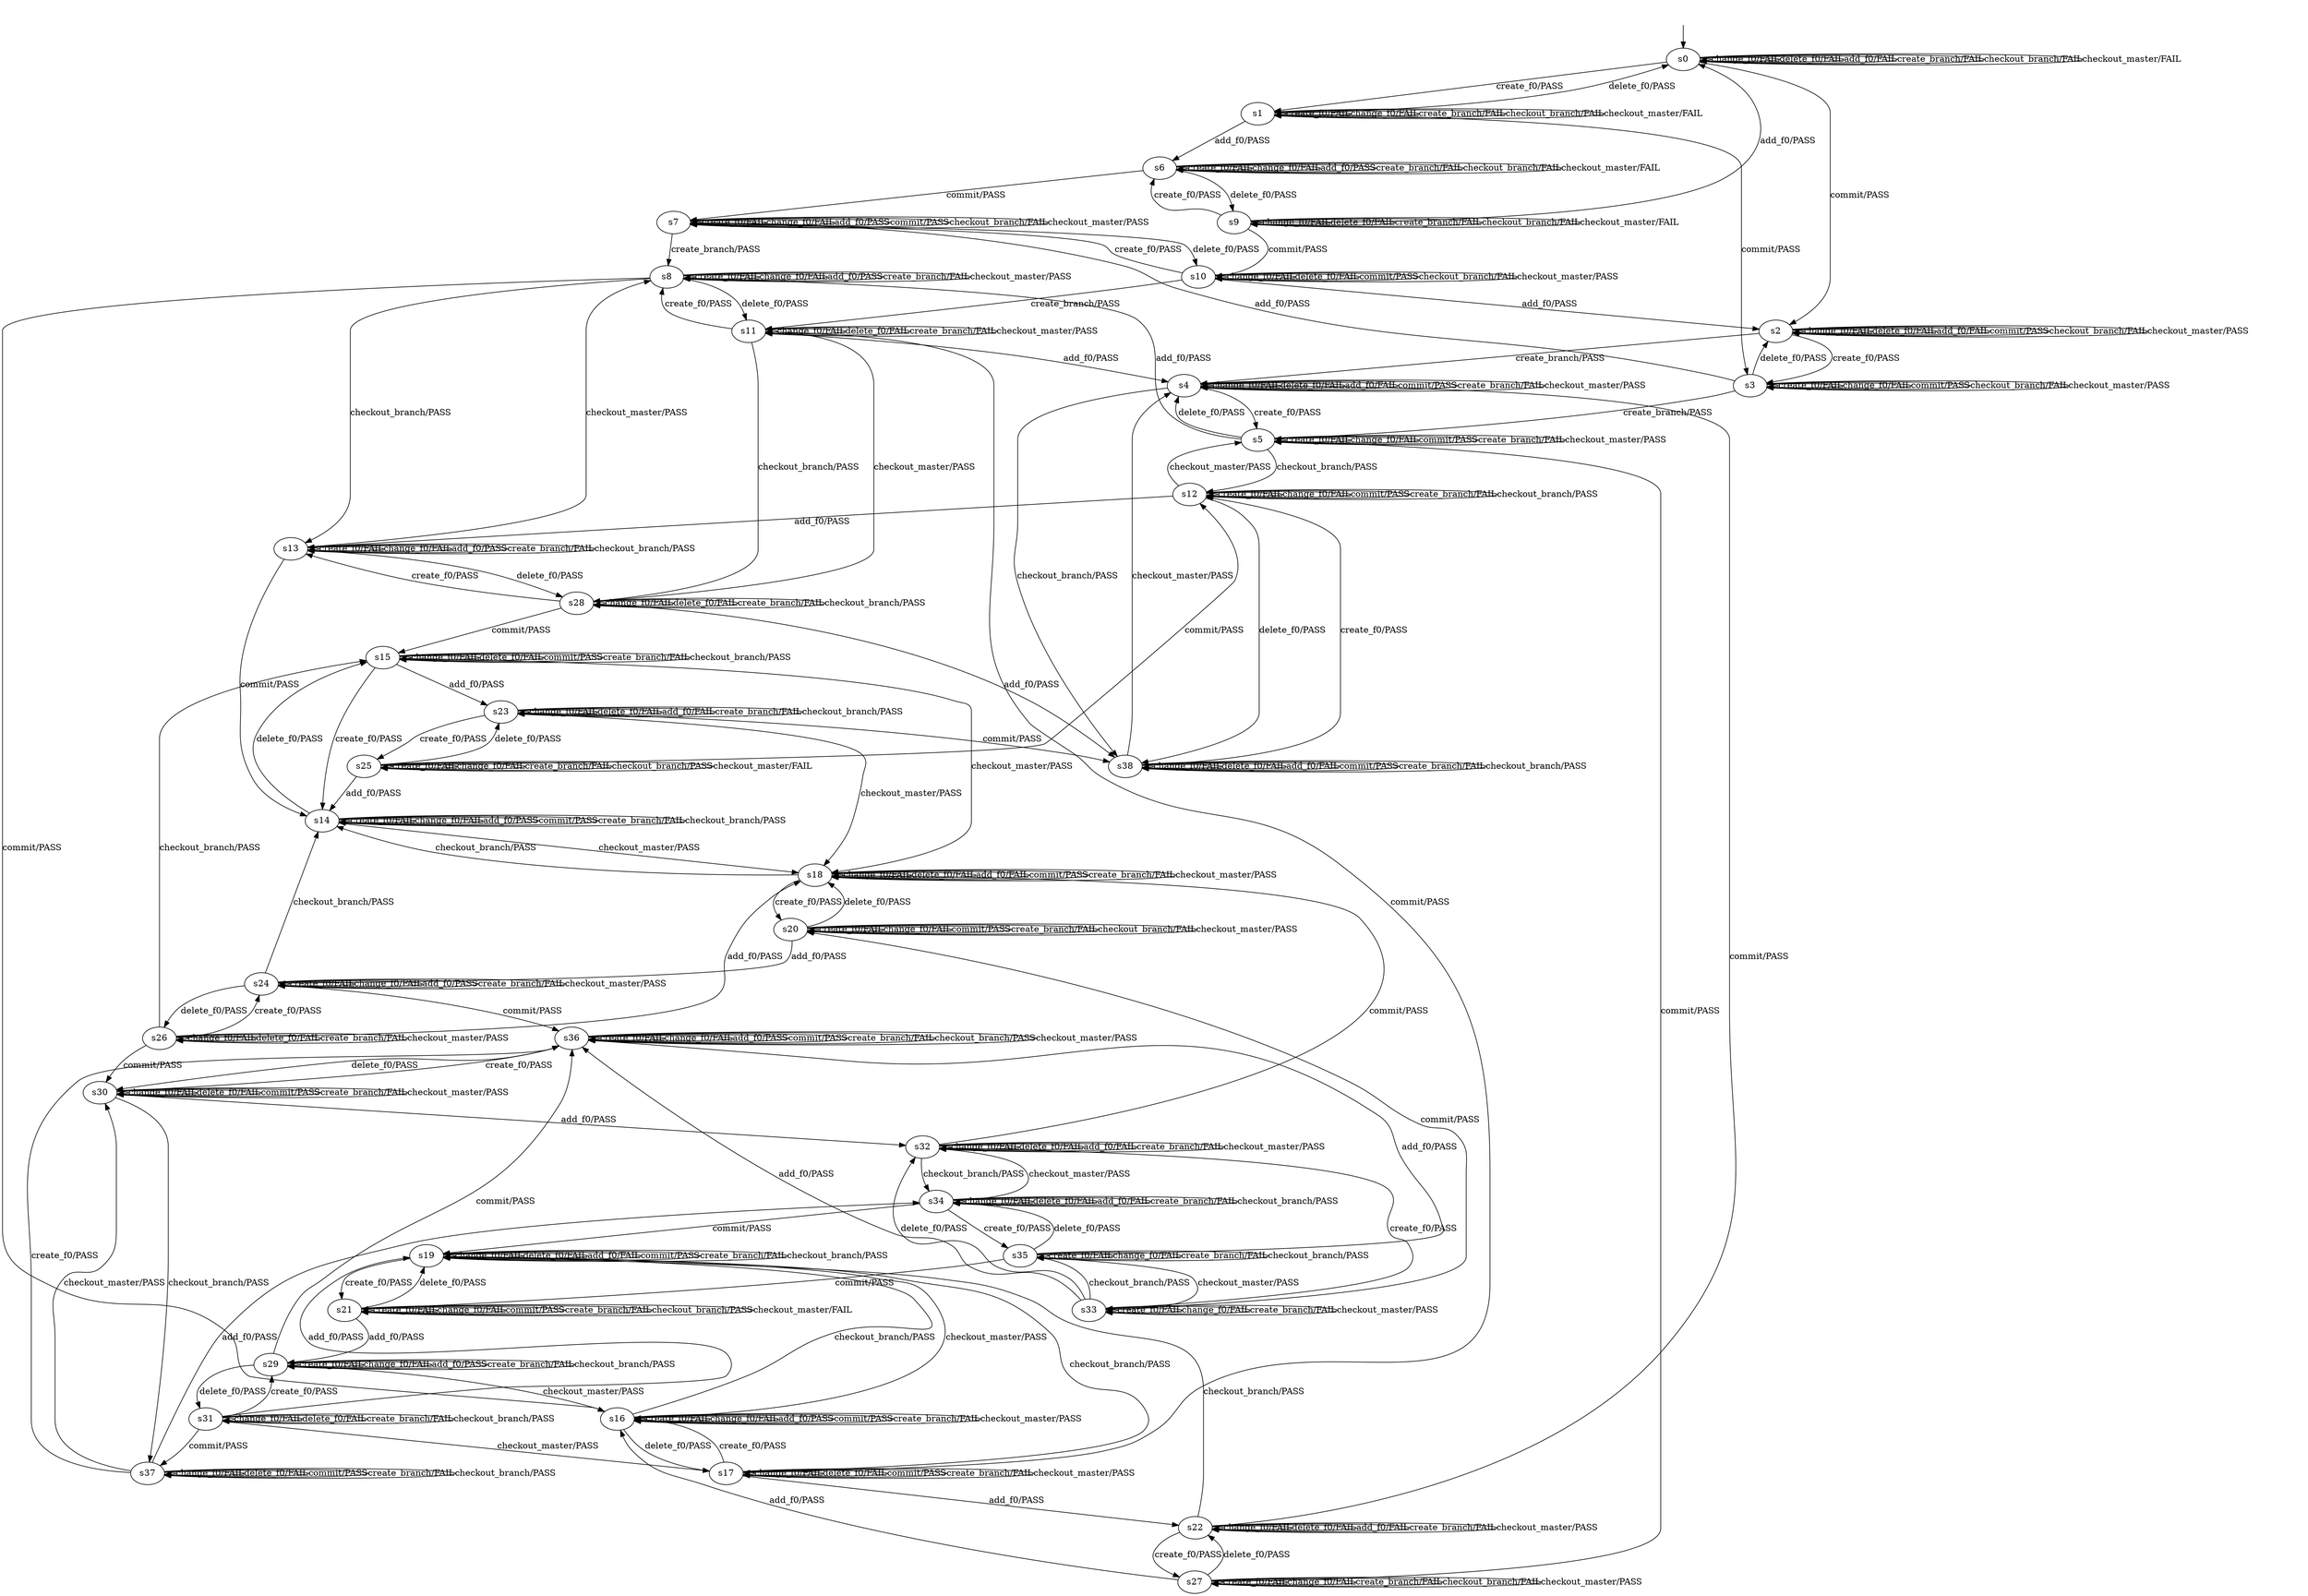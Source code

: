 digraph cmd_empty_True_basics_with_remotes_and_branches_KV {
s0 [label="s0"];
s1 [label="s1"];
s2 [label="s2"];
s3 [label="s3"];
s4 [label="s4"];
s5 [label="s5"];
s6 [label="s6"];
s7 [label="s7"];
s8 [label="s8"];
s9 [label="s9"];
s10 [label="s10"];
s11 [label="s11"];
s12 [label="s12"];
s13 [label="s13"];
s14 [label="s14"];
s15 [label="s15"];
s16 [label="s16"];
s17 [label="s17"];
s18 [label="s18"];
s19 [label="s19"];
s20 [label="s20"];
s21 [label="s21"];
s22 [label="s22"];
s23 [label="s23"];
s24 [label="s24"];
s25 [label="s25"];
s26 [label="s26"];
s27 [label="s27"];
s28 [label="s28"];
s29 [label="s29"];
s30 [label="s30"];
s31 [label="s31"];
s32 [label="s32"];
s33 [label="s33"];
s34 [label="s34"];
s35 [label="s35"];
s36 [label="s36"];
s37 [label="s37"];
s38 [label="s38"];
s0 -> s1  [label="create_f0/PASS"];
s0 -> s0  [label="change_f0/FAIL"];
s0 -> s0  [label="delete_f0/FAIL"];
s0 -> s0  [label="add_f0/FAIL"];
s0 -> s2  [label="commit/PASS"];
s0 -> s0  [label="create_branch/FAIL"];
s0 -> s0  [label="checkout_branch/FAIL"];
s0 -> s0  [label="checkout_master/FAIL"];
s1 -> s1  [label="create_f0/FAIL"];
s1 -> s1  [label="change_f0/FAIL"];
s1 -> s0  [label="delete_f0/PASS"];
s1 -> s6  [label="add_f0/PASS"];
s1 -> s3  [label="commit/PASS"];
s1 -> s1  [label="create_branch/FAIL"];
s1 -> s1  [label="checkout_branch/FAIL"];
s1 -> s1  [label="checkout_master/FAIL"];
s2 -> s3  [label="create_f0/PASS"];
s2 -> s2  [label="change_f0/FAIL"];
s2 -> s2  [label="delete_f0/FAIL"];
s2 -> s2  [label="add_f0/FAIL"];
s2 -> s2  [label="commit/PASS"];
s2 -> s4  [label="create_branch/PASS"];
s2 -> s2  [label="checkout_branch/FAIL"];
s2 -> s2  [label="checkout_master/PASS"];
s3 -> s3  [label="create_f0/FAIL"];
s3 -> s3  [label="change_f0/FAIL"];
s3 -> s2  [label="delete_f0/PASS"];
s3 -> s7  [label="add_f0/PASS"];
s3 -> s3  [label="commit/PASS"];
s3 -> s5  [label="create_branch/PASS"];
s3 -> s3  [label="checkout_branch/FAIL"];
s3 -> s3  [label="checkout_master/PASS"];
s4 -> s5  [label="create_f0/PASS"];
s4 -> s4  [label="change_f0/FAIL"];
s4 -> s4  [label="delete_f0/FAIL"];
s4 -> s4  [label="add_f0/FAIL"];
s4 -> s4  [label="commit/PASS"];
s4 -> s4  [label="create_branch/FAIL"];
s4 -> s38  [label="checkout_branch/PASS"];
s4 -> s4  [label="checkout_master/PASS"];
s5 -> s5  [label="create_f0/FAIL"];
s5 -> s5  [label="change_f0/FAIL"];
s5 -> s4  [label="delete_f0/PASS"];
s5 -> s8  [label="add_f0/PASS"];
s5 -> s5  [label="commit/PASS"];
s5 -> s5  [label="create_branch/FAIL"];
s5 -> s12  [label="checkout_branch/PASS"];
s5 -> s5  [label="checkout_master/PASS"];
s6 -> s6  [label="create_f0/FAIL"];
s6 -> s6  [label="change_f0/FAIL"];
s6 -> s9  [label="delete_f0/PASS"];
s6 -> s6  [label="add_f0/PASS"];
s6 -> s7  [label="commit/PASS"];
s6 -> s6  [label="create_branch/FAIL"];
s6 -> s6  [label="checkout_branch/FAIL"];
s6 -> s6  [label="checkout_master/FAIL"];
s7 -> s7  [label="create_f0/FAIL"];
s7 -> s7  [label="change_f0/FAIL"];
s7 -> s10  [label="delete_f0/PASS"];
s7 -> s7  [label="add_f0/PASS"];
s7 -> s7  [label="commit/PASS"];
s7 -> s8  [label="create_branch/PASS"];
s7 -> s7  [label="checkout_branch/FAIL"];
s7 -> s7  [label="checkout_master/PASS"];
s8 -> s8  [label="create_f0/FAIL"];
s8 -> s8  [label="change_f0/FAIL"];
s8 -> s11  [label="delete_f0/PASS"];
s8 -> s8  [label="add_f0/PASS"];
s8 -> s16  [label="commit/PASS"];
s8 -> s8  [label="create_branch/FAIL"];
s8 -> s13  [label="checkout_branch/PASS"];
s8 -> s8  [label="checkout_master/PASS"];
s9 -> s6  [label="create_f0/PASS"];
s9 -> s9  [label="change_f0/FAIL"];
s9 -> s9  [label="delete_f0/FAIL"];
s9 -> s0  [label="add_f0/PASS"];
s9 -> s10  [label="commit/PASS"];
s9 -> s9  [label="create_branch/FAIL"];
s9 -> s9  [label="checkout_branch/FAIL"];
s9 -> s9  [label="checkout_master/FAIL"];
s10 -> s7  [label="create_f0/PASS"];
s10 -> s10  [label="change_f0/FAIL"];
s10 -> s10  [label="delete_f0/FAIL"];
s10 -> s2  [label="add_f0/PASS"];
s10 -> s10  [label="commit/PASS"];
s10 -> s11  [label="create_branch/PASS"];
s10 -> s10  [label="checkout_branch/FAIL"];
s10 -> s10  [label="checkout_master/PASS"];
s11 -> s8  [label="create_f0/PASS"];
s11 -> s11  [label="change_f0/FAIL"];
s11 -> s11  [label="delete_f0/FAIL"];
s11 -> s4  [label="add_f0/PASS"];
s11 -> s17  [label="commit/PASS"];
s11 -> s11  [label="create_branch/FAIL"];
s11 -> s28  [label="checkout_branch/PASS"];
s11 -> s11  [label="checkout_master/PASS"];
s12 -> s12  [label="create_f0/FAIL"];
s12 -> s12  [label="change_f0/FAIL"];
s12 -> s38  [label="delete_f0/PASS"];
s12 -> s13  [label="add_f0/PASS"];
s12 -> s12  [label="commit/PASS"];
s12 -> s12  [label="create_branch/FAIL"];
s12 -> s12  [label="checkout_branch/PASS"];
s12 -> s5  [label="checkout_master/PASS"];
s13 -> s13  [label="create_f0/FAIL"];
s13 -> s13  [label="change_f0/FAIL"];
s13 -> s28  [label="delete_f0/PASS"];
s13 -> s13  [label="add_f0/PASS"];
s13 -> s14  [label="commit/PASS"];
s13 -> s13  [label="create_branch/FAIL"];
s13 -> s13  [label="checkout_branch/PASS"];
s13 -> s8  [label="checkout_master/PASS"];
s14 -> s14  [label="create_f0/FAIL"];
s14 -> s14  [label="change_f0/FAIL"];
s14 -> s15  [label="delete_f0/PASS"];
s14 -> s14  [label="add_f0/PASS"];
s14 -> s14  [label="commit/PASS"];
s14 -> s14  [label="create_branch/FAIL"];
s14 -> s14  [label="checkout_branch/PASS"];
s14 -> s18  [label="checkout_master/PASS"];
s15 -> s14  [label="create_f0/PASS"];
s15 -> s15  [label="change_f0/FAIL"];
s15 -> s15  [label="delete_f0/FAIL"];
s15 -> s23  [label="add_f0/PASS"];
s15 -> s15  [label="commit/PASS"];
s15 -> s15  [label="create_branch/FAIL"];
s15 -> s15  [label="checkout_branch/PASS"];
s15 -> s18  [label="checkout_master/PASS"];
s16 -> s16  [label="create_f0/FAIL"];
s16 -> s16  [label="change_f0/FAIL"];
s16 -> s17  [label="delete_f0/PASS"];
s16 -> s16  [label="add_f0/PASS"];
s16 -> s16  [label="commit/PASS"];
s16 -> s16  [label="create_branch/FAIL"];
s16 -> s19  [label="checkout_branch/PASS"];
s16 -> s16  [label="checkout_master/PASS"];
s17 -> s16  [label="create_f0/PASS"];
s17 -> s17  [label="change_f0/FAIL"];
s17 -> s17  [label="delete_f0/FAIL"];
s17 -> s22  [label="add_f0/PASS"];
s17 -> s17  [label="commit/PASS"];
s17 -> s17  [label="create_branch/FAIL"];
s17 -> s19  [label="checkout_branch/PASS"];
s17 -> s17  [label="checkout_master/PASS"];
s18 -> s20  [label="create_f0/PASS"];
s18 -> s18  [label="change_f0/FAIL"];
s18 -> s18  [label="delete_f0/FAIL"];
s18 -> s18  [label="add_f0/FAIL"];
s18 -> s18  [label="commit/PASS"];
s18 -> s18  [label="create_branch/FAIL"];
s18 -> s14  [label="checkout_branch/PASS"];
s18 -> s18  [label="checkout_master/PASS"];
s19 -> s21  [label="create_f0/PASS"];
s19 -> s19  [label="change_f0/FAIL"];
s19 -> s19  [label="delete_f0/FAIL"];
s19 -> s19  [label="add_f0/FAIL"];
s19 -> s19  [label="commit/PASS"];
s19 -> s19  [label="create_branch/FAIL"];
s19 -> s19  [label="checkout_branch/PASS"];
s19 -> s16  [label="checkout_master/PASS"];
s20 -> s20  [label="create_f0/FAIL"];
s20 -> s20  [label="change_f0/FAIL"];
s20 -> s18  [label="delete_f0/PASS"];
s20 -> s24  [label="add_f0/PASS"];
s20 -> s20  [label="commit/PASS"];
s20 -> s20  [label="create_branch/FAIL"];
s20 -> s20  [label="checkout_branch/FAIL"];
s20 -> s20  [label="checkout_master/PASS"];
s21 -> s21  [label="create_f0/FAIL"];
s21 -> s21  [label="change_f0/FAIL"];
s21 -> s19  [label="delete_f0/PASS"];
s21 -> s29  [label="add_f0/PASS"];
s21 -> s21  [label="commit/PASS"];
s21 -> s21  [label="create_branch/FAIL"];
s21 -> s21  [label="checkout_branch/PASS"];
s21 -> s21  [label="checkout_master/FAIL"];
s22 -> s27  [label="create_f0/PASS"];
s22 -> s22  [label="change_f0/FAIL"];
s22 -> s22  [label="delete_f0/FAIL"];
s22 -> s22  [label="add_f0/FAIL"];
s22 -> s4  [label="commit/PASS"];
s22 -> s22  [label="create_branch/FAIL"];
s22 -> s19  [label="checkout_branch/PASS"];
s22 -> s22  [label="checkout_master/PASS"];
s23 -> s25  [label="create_f0/PASS"];
s23 -> s23  [label="change_f0/FAIL"];
s23 -> s23  [label="delete_f0/FAIL"];
s23 -> s23  [label="add_f0/FAIL"];
s23 -> s38  [label="commit/PASS"];
s23 -> s23  [label="create_branch/FAIL"];
s23 -> s23  [label="checkout_branch/PASS"];
s23 -> s18  [label="checkout_master/PASS"];
s24 -> s24  [label="create_f0/FAIL"];
s24 -> s24  [label="change_f0/FAIL"];
s24 -> s26  [label="delete_f0/PASS"];
s24 -> s24  [label="add_f0/PASS"];
s24 -> s36  [label="commit/PASS"];
s24 -> s24  [label="create_branch/FAIL"];
s24 -> s14  [label="checkout_branch/PASS"];
s24 -> s24  [label="checkout_master/PASS"];
s25 -> s25  [label="create_f0/FAIL"];
s25 -> s25  [label="change_f0/FAIL"];
s25 -> s23  [label="delete_f0/PASS"];
s25 -> s14  [label="add_f0/PASS"];
s25 -> s12  [label="commit/PASS"];
s25 -> s25  [label="create_branch/FAIL"];
s25 -> s25  [label="checkout_branch/PASS"];
s25 -> s25  [label="checkout_master/FAIL"];
s26 -> s24  [label="create_f0/PASS"];
s26 -> s26  [label="change_f0/FAIL"];
s26 -> s26  [label="delete_f0/FAIL"];
s26 -> s18  [label="add_f0/PASS"];
s26 -> s30  [label="commit/PASS"];
s26 -> s26  [label="create_branch/FAIL"];
s26 -> s15  [label="checkout_branch/PASS"];
s26 -> s26  [label="checkout_master/PASS"];
s27 -> s27  [label="create_f0/FAIL"];
s27 -> s27  [label="change_f0/FAIL"];
s27 -> s22  [label="delete_f0/PASS"];
s27 -> s16  [label="add_f0/PASS"];
s27 -> s5  [label="commit/PASS"];
s27 -> s27  [label="create_branch/FAIL"];
s27 -> s27  [label="checkout_branch/FAIL"];
s27 -> s27  [label="checkout_master/PASS"];
s28 -> s13  [label="create_f0/PASS"];
s28 -> s28  [label="change_f0/FAIL"];
s28 -> s28  [label="delete_f0/FAIL"];
s28 -> s38  [label="add_f0/PASS"];
s28 -> s15  [label="commit/PASS"];
s28 -> s28  [label="create_branch/FAIL"];
s28 -> s28  [label="checkout_branch/PASS"];
s28 -> s11  [label="checkout_master/PASS"];
s29 -> s29  [label="create_f0/FAIL"];
s29 -> s29  [label="change_f0/FAIL"];
s29 -> s31  [label="delete_f0/PASS"];
s29 -> s29  [label="add_f0/PASS"];
s29 -> s36  [label="commit/PASS"];
s29 -> s29  [label="create_branch/FAIL"];
s29 -> s29  [label="checkout_branch/PASS"];
s29 -> s16  [label="checkout_master/PASS"];
s30 -> s36  [label="create_f0/PASS"];
s30 -> s30  [label="change_f0/FAIL"];
s30 -> s30  [label="delete_f0/FAIL"];
s30 -> s32  [label="add_f0/PASS"];
s30 -> s30  [label="commit/PASS"];
s30 -> s30  [label="create_branch/FAIL"];
s30 -> s37  [label="checkout_branch/PASS"];
s30 -> s30  [label="checkout_master/PASS"];
s31 -> s29  [label="create_f0/PASS"];
s31 -> s31  [label="change_f0/FAIL"];
s31 -> s31  [label="delete_f0/FAIL"];
s31 -> s19  [label="add_f0/PASS"];
s31 -> s37  [label="commit/PASS"];
s31 -> s31  [label="create_branch/FAIL"];
s31 -> s31  [label="checkout_branch/PASS"];
s31 -> s17  [label="checkout_master/PASS"];
s32 -> s33  [label="create_f0/PASS"];
s32 -> s32  [label="change_f0/FAIL"];
s32 -> s32  [label="delete_f0/FAIL"];
s32 -> s32  [label="add_f0/FAIL"];
s32 -> s18  [label="commit/PASS"];
s32 -> s32  [label="create_branch/FAIL"];
s32 -> s34  [label="checkout_branch/PASS"];
s32 -> s32  [label="checkout_master/PASS"];
s33 -> s33  [label="create_f0/FAIL"];
s33 -> s33  [label="change_f0/FAIL"];
s33 -> s32  [label="delete_f0/PASS"];
s33 -> s36  [label="add_f0/PASS"];
s33 -> s20  [label="commit/PASS"];
s33 -> s33  [label="create_branch/FAIL"];
s33 -> s35  [label="checkout_branch/PASS"];
s33 -> s33  [label="checkout_master/PASS"];
s34 -> s35  [label="create_f0/PASS"];
s34 -> s34  [label="change_f0/FAIL"];
s34 -> s34  [label="delete_f0/FAIL"];
s34 -> s34  [label="add_f0/FAIL"];
s34 -> s19  [label="commit/PASS"];
s34 -> s34  [label="create_branch/FAIL"];
s34 -> s34  [label="checkout_branch/PASS"];
s34 -> s32  [label="checkout_master/PASS"];
s35 -> s35  [label="create_f0/FAIL"];
s35 -> s35  [label="change_f0/FAIL"];
s35 -> s34  [label="delete_f0/PASS"];
s35 -> s36  [label="add_f0/PASS"];
s35 -> s21  [label="commit/PASS"];
s35 -> s35  [label="create_branch/FAIL"];
s35 -> s35  [label="checkout_branch/PASS"];
s35 -> s33  [label="checkout_master/PASS"];
s36 -> s36  [label="create_f0/FAIL"];
s36 -> s36  [label="change_f0/FAIL"];
s36 -> s30  [label="delete_f0/PASS"];
s36 -> s36  [label="add_f0/PASS"];
s36 -> s36  [label="commit/PASS"];
s36 -> s36  [label="create_branch/FAIL"];
s36 -> s36  [label="checkout_branch/PASS"];
s36 -> s36  [label="checkout_master/PASS"];
s37 -> s36  [label="create_f0/PASS"];
s37 -> s37  [label="change_f0/FAIL"];
s37 -> s37  [label="delete_f0/FAIL"];
s37 -> s34  [label="add_f0/PASS"];
s37 -> s37  [label="commit/PASS"];
s37 -> s37  [label="create_branch/FAIL"];
s37 -> s37  [label="checkout_branch/PASS"];
s37 -> s30  [label="checkout_master/PASS"];
s38 -> s12  [label="create_f0/PASS"];
s38 -> s38  [label="change_f0/FAIL"];
s38 -> s38  [label="delete_f0/FAIL"];
s38 -> s38  [label="add_f0/FAIL"];
s38 -> s38  [label="commit/PASS"];
s38 -> s38  [label="create_branch/FAIL"];
s38 -> s38  [label="checkout_branch/PASS"];
s38 -> s4  [label="checkout_master/PASS"];
__start0 [label="", shape=none];
__start0 -> s0  [label=""];
}
